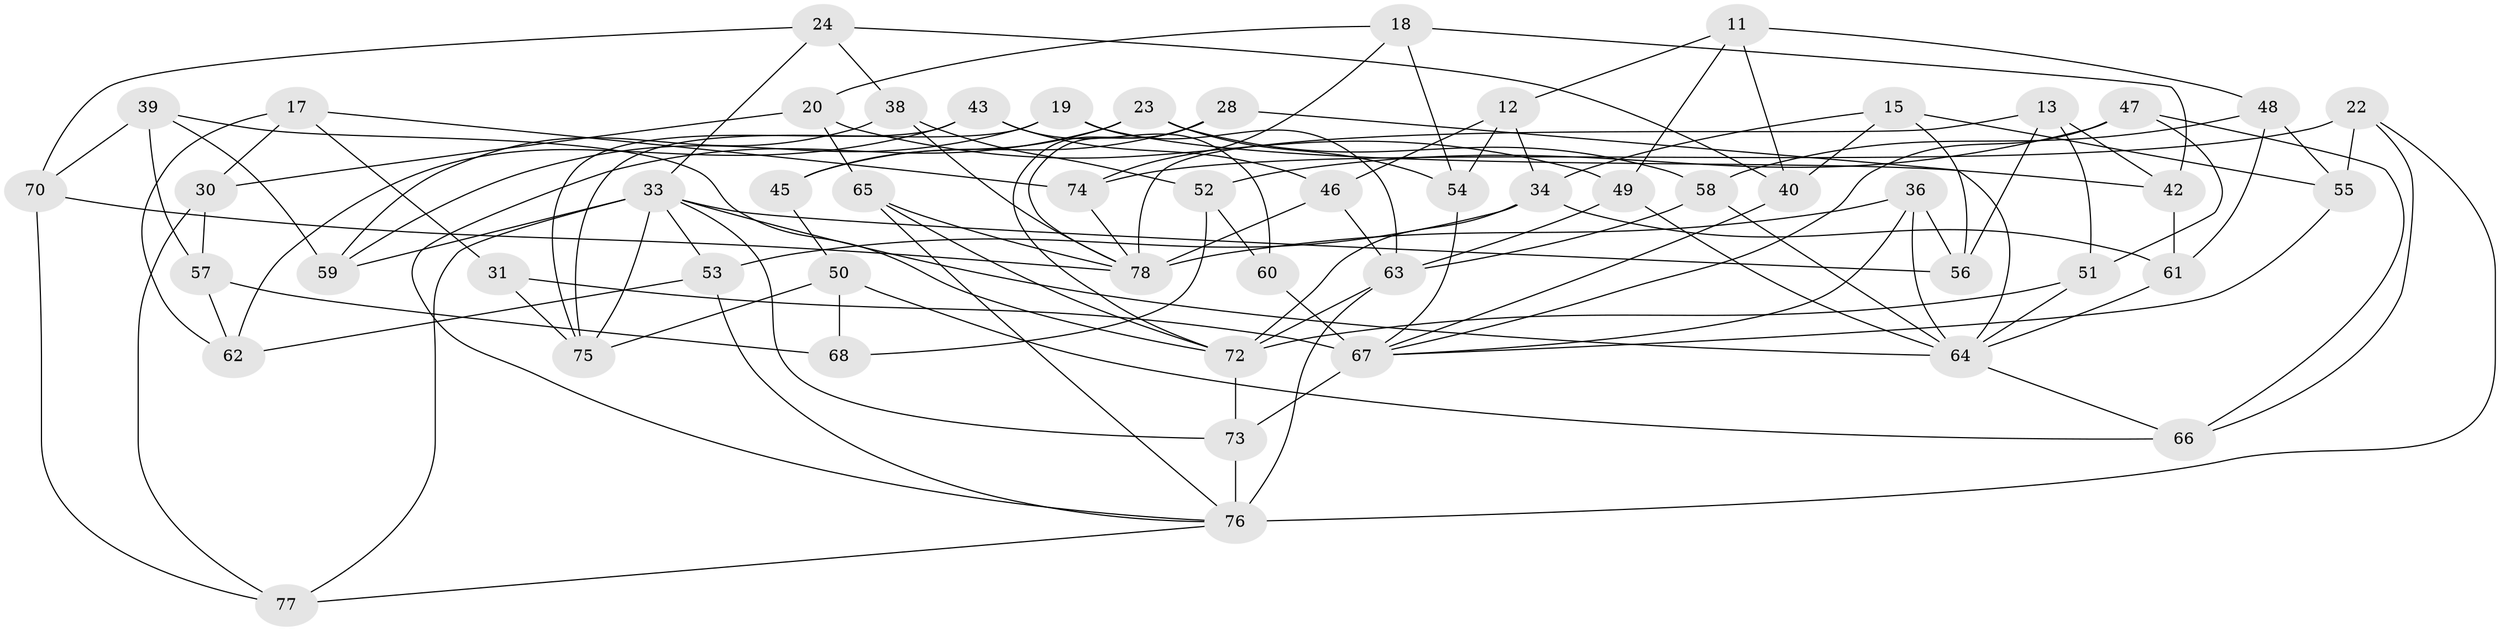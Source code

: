 // original degree distribution, {4: 1.0}
// Generated by graph-tools (version 1.1) at 2025/01/03/04/25 22:01:34]
// undirected, 54 vertices, 119 edges
graph export_dot {
graph [start="1"]
  node [color=gray90,style=filled];
  11;
  12;
  13;
  15;
  17;
  18;
  19;
  20;
  22;
  23;
  24;
  28;
  30;
  31;
  33 [super="+2+16"];
  34 [super="+29"];
  36;
  38;
  39;
  40;
  42;
  43;
  45;
  46;
  47;
  48;
  49;
  50 [super="+27"];
  51;
  52;
  53;
  54;
  55;
  56;
  57;
  58;
  59;
  60 [super="+44"];
  61;
  62;
  63 [super="+32"];
  64 [super="+25"];
  65;
  66;
  67 [super="+26+35"];
  68;
  70;
  72 [super="+4+7+14"];
  73 [super="+1+41"];
  74;
  75 [super="+21"];
  76 [super="+71+37"];
  77;
  78 [super="+9+10"];
  11 -- 12;
  11 -- 40;
  11 -- 48;
  11 -- 49;
  12 -- 54;
  12 -- 46;
  12 -- 34;
  13 -- 51;
  13 -- 42;
  13 -- 56;
  13 -- 78;
  15 -- 34;
  15 -- 56;
  15 -- 40;
  15 -- 55;
  17 -- 74;
  17 -- 31;
  17 -- 30;
  17 -- 62;
  18 -- 42;
  18 -- 74;
  18 -- 54;
  18 -- 20;
  19 -- 59;
  19 -- 42;
  19 -- 75;
  19 -- 63;
  20 -- 30;
  20 -- 49;
  20 -- 65;
  22 -- 55;
  22 -- 66;
  22 -- 74;
  22 -- 76;
  23 -- 54;
  23 -- 58;
  23 -- 45;
  23 -- 76;
  24 -- 38;
  24 -- 33;
  24 -- 70;
  24 -- 40;
  28 -- 45;
  28 -- 64;
  28 -- 72;
  28 -- 78;
  30 -- 77;
  30 -- 57;
  31 -- 67;
  31 -- 75 [weight=2];
  33 -- 56;
  33 -- 73;
  33 -- 59;
  33 -- 53;
  33 -- 75;
  33 -- 77;
  33 -- 64;
  34 -- 53;
  34 -- 72 [weight=2];
  34 -- 61;
  36 -- 56;
  36 -- 67;
  36 -- 78;
  36 -- 64;
  38 -- 59;
  38 -- 52;
  38 -- 78;
  39 -- 59;
  39 -- 57;
  39 -- 72;
  39 -- 70;
  40 -- 67;
  42 -- 61;
  43 -- 60;
  43 -- 62;
  43 -- 46;
  43 -- 75;
  45 -- 50 [weight=2];
  46 -- 63;
  46 -- 78;
  47 -- 51;
  47 -- 66;
  47 -- 52;
  47 -- 67;
  48 -- 58;
  48 -- 61;
  48 -- 55;
  49 -- 64;
  49 -- 63;
  50 -- 66;
  50 -- 68 [weight=2];
  50 -- 75;
  51 -- 72;
  51 -- 64;
  52 -- 68;
  52 -- 60;
  53 -- 62;
  53 -- 76;
  54 -- 67;
  55 -- 67;
  57 -- 62;
  57 -- 68;
  58 -- 63;
  58 -- 64;
  60 -- 67 [weight=4];
  61 -- 64;
  63 -- 72 [weight=2];
  63 -- 76 [weight=2];
  64 -- 66;
  65 -- 76;
  65 -- 78;
  65 -- 72;
  67 -- 73 [weight=2];
  70 -- 77;
  70 -- 78;
  72 -- 73 [weight=2];
  73 -- 76 [weight=3];
  74 -- 78;
  76 -- 77;
}
